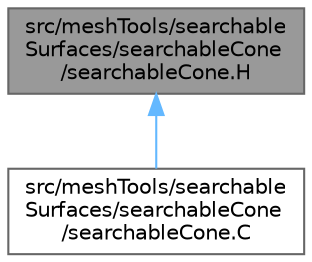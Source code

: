 digraph "src/meshTools/searchableSurfaces/searchableCone/searchableCone.H"
{
 // LATEX_PDF_SIZE
  bgcolor="transparent";
  edge [fontname=Helvetica,fontsize=10,labelfontname=Helvetica,labelfontsize=10];
  node [fontname=Helvetica,fontsize=10,shape=box,height=0.2,width=0.4];
  Node1 [id="Node000001",label="src/meshTools/searchable\lSurfaces/searchableCone\l/searchableCone.H",height=0.2,width=0.4,color="gray40", fillcolor="grey60", style="filled", fontcolor="black",tooltip=" "];
  Node1 -> Node2 [id="edge1_Node000001_Node000002",dir="back",color="steelblue1",style="solid",tooltip=" "];
  Node2 [id="Node000002",label="src/meshTools/searchable\lSurfaces/searchableCone\l/searchableCone.C",height=0.2,width=0.4,color="grey40", fillcolor="white", style="filled",URL="$searchableCone_8C.html",tooltip=" "];
}
